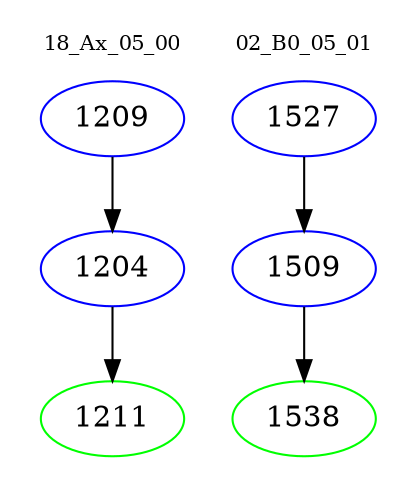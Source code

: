 digraph{
subgraph cluster_0 {
color = white
label = "18_Ax_05_00";
fontsize=10;
T0_1209 [label="1209", color="blue"]
T0_1209 -> T0_1204 [color="black"]
T0_1204 [label="1204", color="blue"]
T0_1204 -> T0_1211 [color="black"]
T0_1211 [label="1211", color="green"]
}
subgraph cluster_1 {
color = white
label = "02_B0_05_01";
fontsize=10;
T1_1527 [label="1527", color="blue"]
T1_1527 -> T1_1509 [color="black"]
T1_1509 [label="1509", color="blue"]
T1_1509 -> T1_1538 [color="black"]
T1_1538 [label="1538", color="green"]
}
}
